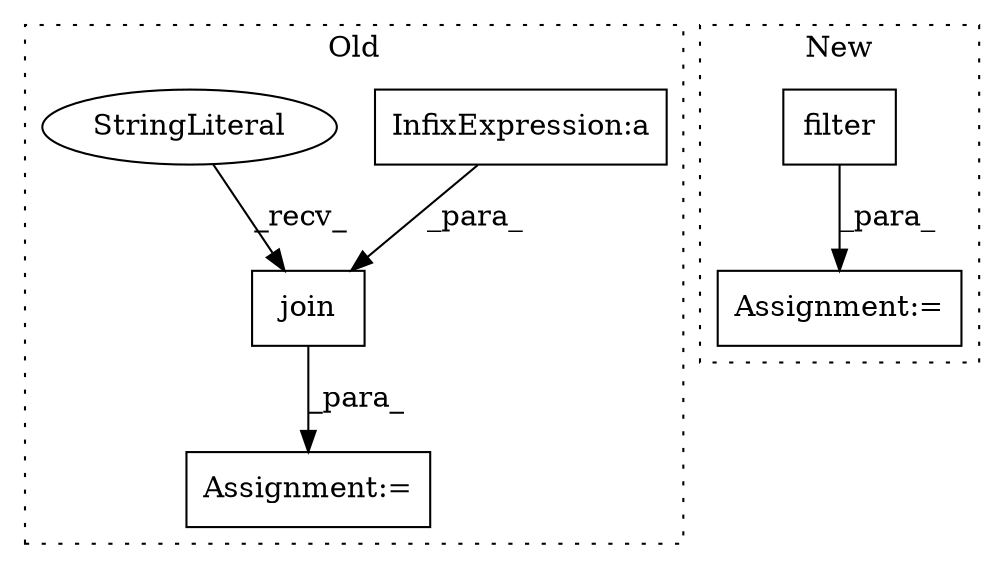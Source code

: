 digraph G {
subgraph cluster0 {
1 [label="join" a="32" s="1370,1498" l="14,-3" shape="box"];
4 [label="Assignment:=" a="7" s="1873" l="1" shape="box"];
5 [label="InfixExpression:a" a="27" s="1391" l="3" shape="box"];
6 [label="StringLiteral" a="45" s="1366" l="3" shape="ellipse"];
label = "Old";
style="dotted";
}
subgraph cluster1 {
2 [label="filter" a="32" s="1276,1446" l="7,1" shape="box"];
3 [label="Assignment:=" a="7" s="1488" l="1" shape="box"];
label = "New";
style="dotted";
}
1 -> 4 [label="_para_"];
2 -> 3 [label="_para_"];
5 -> 1 [label="_para_"];
6 -> 1 [label="_recv_"];
}